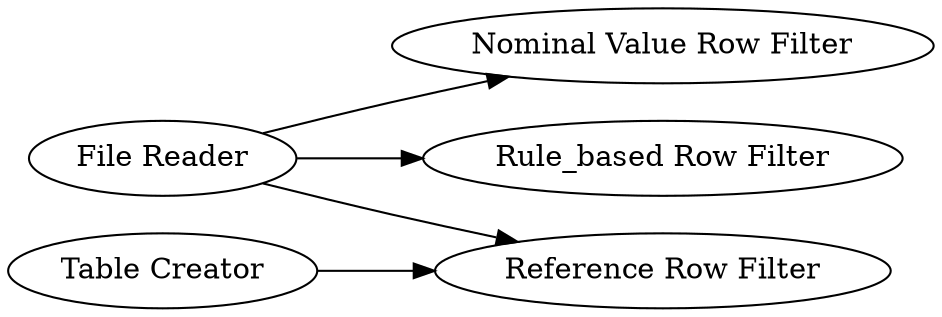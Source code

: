digraph {
	8 [label="Nominal Value Row Filter"]
	9 [label="Reference Row Filter"]
	10 [label="Rule_based Row Filter"]
	13 [label="Table Creator"]
	21 [label="File Reader"]
	13 -> 9
	21 -> 9
	21 -> 8
	21 -> 10
	rankdir=LR
}
